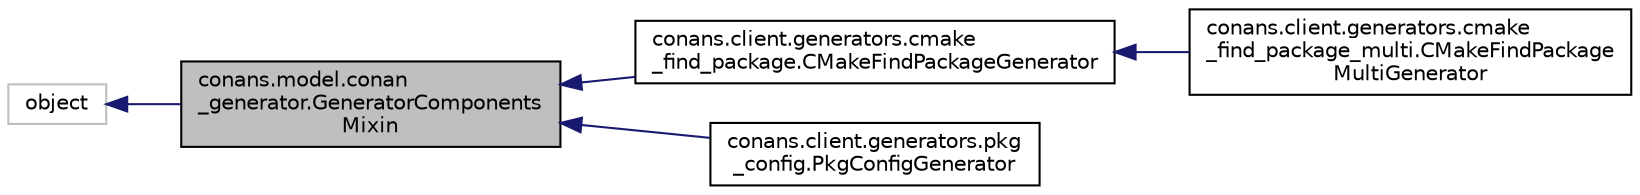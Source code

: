 digraph "conans.model.conan_generator.GeneratorComponentsMixin"
{
 // LATEX_PDF_SIZE
  edge [fontname="Helvetica",fontsize="10",labelfontname="Helvetica",labelfontsize="10"];
  node [fontname="Helvetica",fontsize="10",shape=record];
  rankdir="LR";
  Node1 [label="conans.model.conan\l_generator.GeneratorComponents\lMixin",height=0.2,width=0.4,color="black", fillcolor="grey75", style="filled", fontcolor="black",tooltip=" "];
  Node2 -> Node1 [dir="back",color="midnightblue",fontsize="10",style="solid",fontname="Helvetica"];
  Node2 [label="object",height=0.2,width=0.4,color="grey75", fillcolor="white", style="filled",tooltip=" "];
  Node1 -> Node3 [dir="back",color="midnightblue",fontsize="10",style="solid",fontname="Helvetica"];
  Node3 [label="conans.client.generators.cmake\l_find_package.CMakeFindPackageGenerator",height=0.2,width=0.4,color="black", fillcolor="white", style="filled",URL="$classconans_1_1client_1_1generators_1_1cmake__find__package_1_1CMakeFindPackageGenerator.html",tooltip=" "];
  Node3 -> Node4 [dir="back",color="midnightblue",fontsize="10",style="solid",fontname="Helvetica"];
  Node4 [label="conans.client.generators.cmake\l_find_package_multi.CMakeFindPackage\lMultiGenerator",height=0.2,width=0.4,color="black", fillcolor="white", style="filled",URL="$classconans_1_1client_1_1generators_1_1cmake__find__package__multi_1_1CMakeFindPackageMultiGenerator.html",tooltip=" "];
  Node1 -> Node5 [dir="back",color="midnightblue",fontsize="10",style="solid",fontname="Helvetica"];
  Node5 [label="conans.client.generators.pkg\l_config.PkgConfigGenerator",height=0.2,width=0.4,color="black", fillcolor="white", style="filled",URL="$classconans_1_1client_1_1generators_1_1pkg__config_1_1PkgConfigGenerator.html",tooltip=" "];
}
